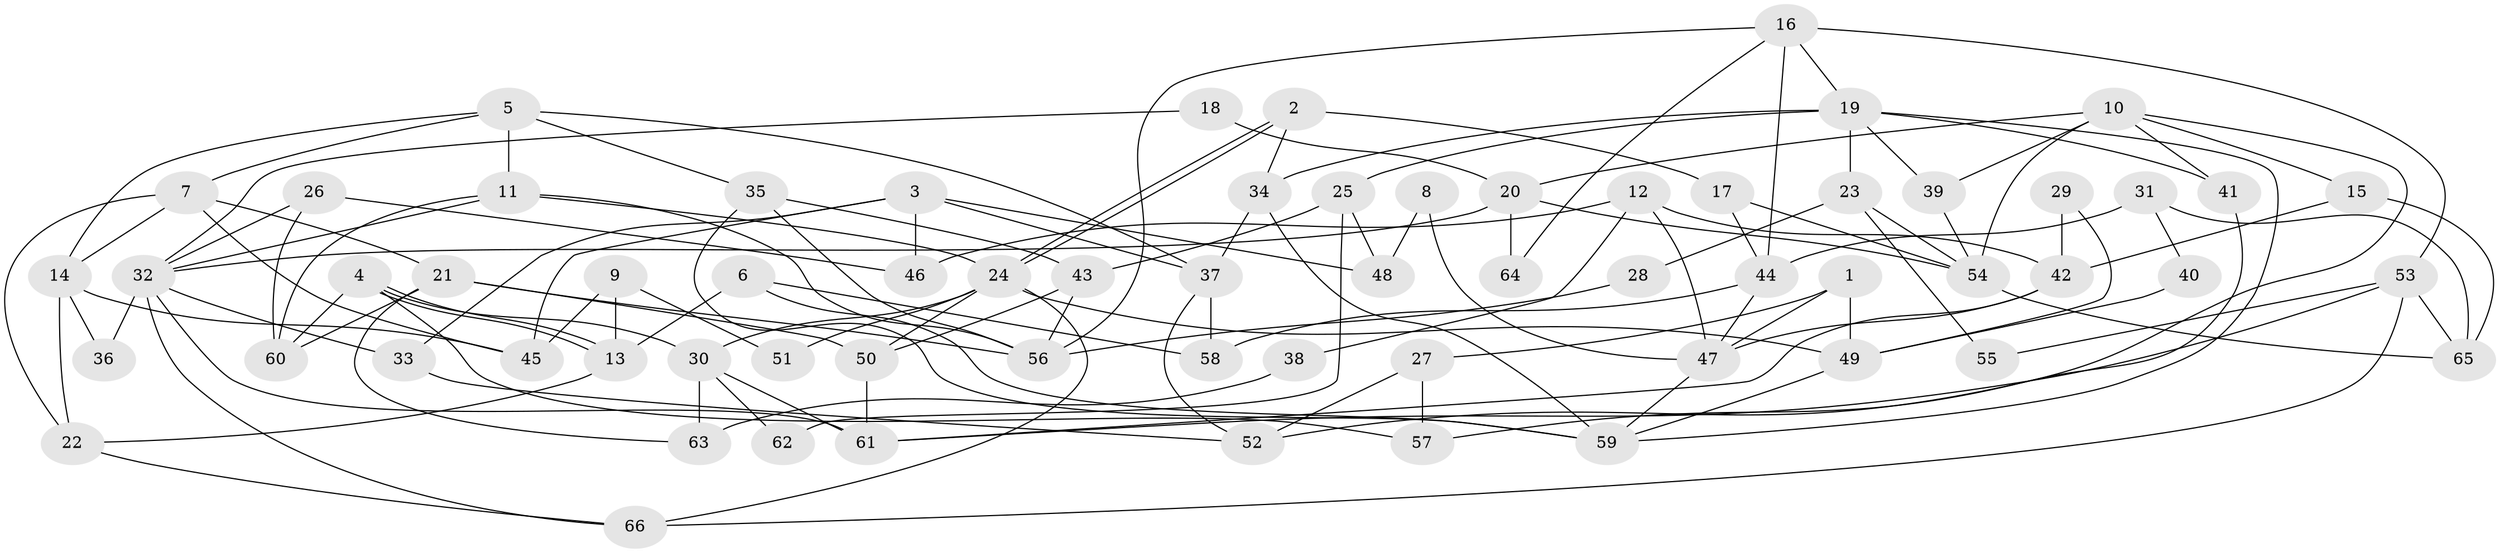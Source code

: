 // coarse degree distribution, {4: 0.23404255319148937, 7: 0.10638297872340426, 5: 0.23404255319148937, 9: 0.02127659574468085, 8: 0.02127659574468085, 2: 0.14893617021276595, 6: 0.0851063829787234, 3: 0.14893617021276595}
// Generated by graph-tools (version 1.1) at 2025/37/03/04/25 23:37:09]
// undirected, 66 vertices, 132 edges
graph export_dot {
  node [color=gray90,style=filled];
  1;
  2;
  3;
  4;
  5;
  6;
  7;
  8;
  9;
  10;
  11;
  12;
  13;
  14;
  15;
  16;
  17;
  18;
  19;
  20;
  21;
  22;
  23;
  24;
  25;
  26;
  27;
  28;
  29;
  30;
  31;
  32;
  33;
  34;
  35;
  36;
  37;
  38;
  39;
  40;
  41;
  42;
  43;
  44;
  45;
  46;
  47;
  48;
  49;
  50;
  51;
  52;
  53;
  54;
  55;
  56;
  57;
  58;
  59;
  60;
  61;
  62;
  63;
  64;
  65;
  66;
  1 -- 47;
  1 -- 27;
  1 -- 49;
  2 -- 24;
  2 -- 24;
  2 -- 34;
  2 -- 17;
  3 -- 46;
  3 -- 37;
  3 -- 33;
  3 -- 45;
  3 -- 48;
  4 -- 30;
  4 -- 13;
  4 -- 13;
  4 -- 57;
  4 -- 60;
  5 -- 14;
  5 -- 35;
  5 -- 7;
  5 -- 11;
  5 -- 37;
  6 -- 13;
  6 -- 59;
  6 -- 58;
  7 -- 21;
  7 -- 14;
  7 -- 22;
  7 -- 45;
  8 -- 48;
  8 -- 47;
  9 -- 13;
  9 -- 45;
  9 -- 51;
  10 -- 15;
  10 -- 54;
  10 -- 20;
  10 -- 39;
  10 -- 41;
  10 -- 52;
  11 -- 32;
  11 -- 24;
  11 -- 56;
  11 -- 60;
  12 -- 47;
  12 -- 42;
  12 -- 38;
  12 -- 46;
  13 -- 22;
  14 -- 45;
  14 -- 22;
  14 -- 36;
  15 -- 65;
  15 -- 42;
  16 -- 53;
  16 -- 56;
  16 -- 19;
  16 -- 44;
  16 -- 64;
  17 -- 54;
  17 -- 44;
  18 -- 32;
  18 -- 20;
  19 -- 34;
  19 -- 23;
  19 -- 25;
  19 -- 39;
  19 -- 41;
  19 -- 59;
  20 -- 32;
  20 -- 54;
  20 -- 64;
  21 -- 56;
  21 -- 60;
  21 -- 50;
  21 -- 63;
  22 -- 66;
  23 -- 54;
  23 -- 28;
  23 -- 55;
  24 -- 30;
  24 -- 49;
  24 -- 50;
  24 -- 51;
  24 -- 66;
  25 -- 43;
  25 -- 48;
  25 -- 62;
  26 -- 60;
  26 -- 32;
  26 -- 46;
  27 -- 57;
  27 -- 52;
  28 -- 56;
  29 -- 42;
  29 -- 49;
  30 -- 61;
  30 -- 62;
  30 -- 63;
  31 -- 65;
  31 -- 44;
  31 -- 40;
  32 -- 66;
  32 -- 33;
  32 -- 36;
  32 -- 61;
  33 -- 52;
  34 -- 59;
  34 -- 37;
  35 -- 56;
  35 -- 59;
  35 -- 43;
  37 -- 58;
  37 -- 52;
  38 -- 63;
  39 -- 54;
  40 -- 49;
  41 -- 57;
  42 -- 47;
  42 -- 61;
  43 -- 50;
  43 -- 56;
  44 -- 47;
  44 -- 58;
  47 -- 59;
  49 -- 59;
  50 -- 61;
  53 -- 61;
  53 -- 66;
  53 -- 55;
  53 -- 65;
  54 -- 65;
}
